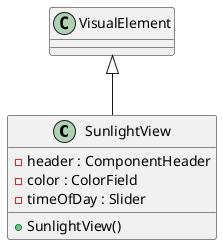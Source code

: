 @startuml
class SunlightView {
    - header : ComponentHeader
    - color : ColorField
    - timeOfDay : Slider
    + SunlightView()
}
VisualElement <|-- SunlightView
@enduml
